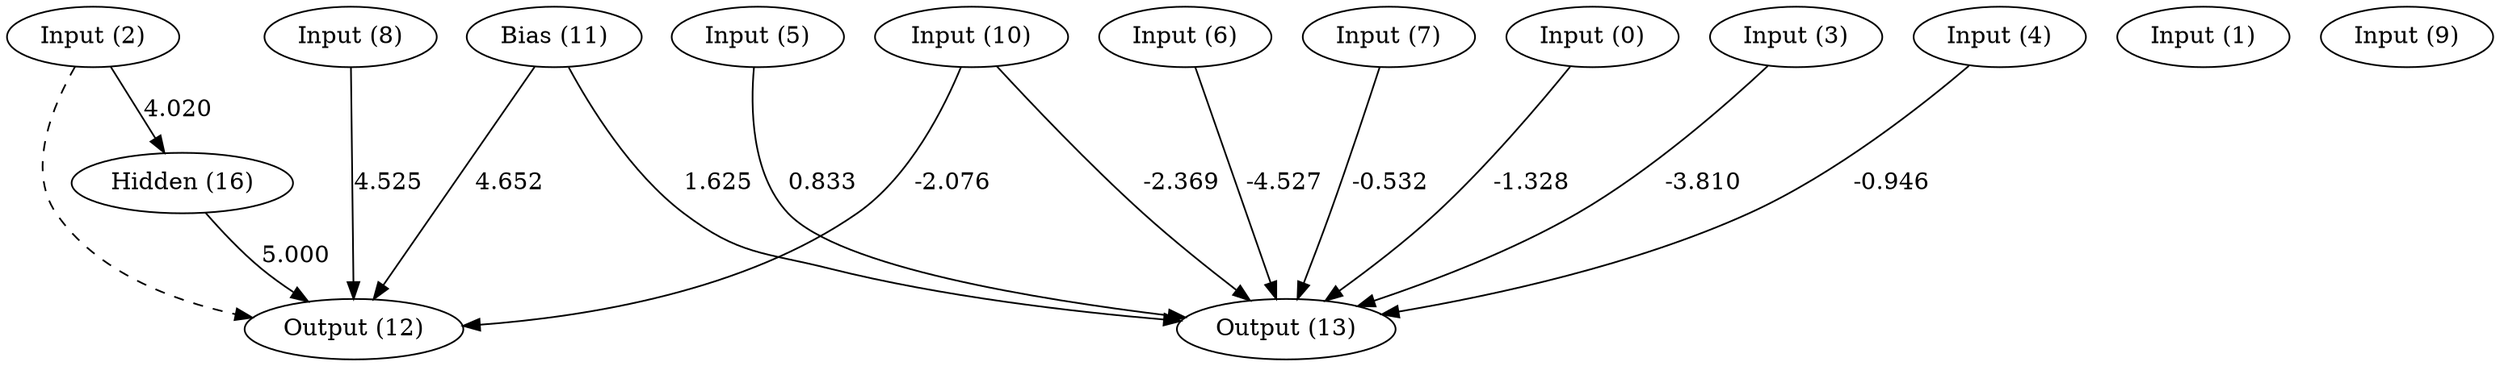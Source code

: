 digraph G {
  11 [ label="Bias (11)" ];
  0 [ label="Input (0)" ];
  1 [ label="Input (1)" ];
  2 [ label="Input (2)" ];
  3 [ label="Input (3)" ];
  4 [ label="Input (4)" ];
  5 [ label="Input (5)" ];
  6 [ label="Input (6)" ];
  7 [ label="Input (7)" ];
  8 [ label="Input (8)" ];
  9 [ label="Input (9)" ];
  10 [ label="Input (10)" ];
  12 [ label="Output (12)" ];
  13 [ label="Output (13)" ];
  16 [ label="Hidden (16)" ];
  { rank=same 11 0 1 2 3 4 5 6 7 8 9 10 }
  { rank=same 12 13 }
  11 -> 12 [ label="4.652" ];
  11 -> 13 [ label="1.625" ];
  0 -> 13 [ label="-1.328" ];
  2 -> 12 [ style="dashed" ];
  3 -> 13 [ label="-3.810" ];
  4 -> 13 [ label="-0.946" ];
  5 -> 13 [ label="0.833" ];
  6 -> 13 [ label="-4.527" ];
  7 -> 13 [ label="-0.532" ];
  8 -> 12 [ label="4.525" ];
  10 -> 12 [ label="-2.076" ];
  10 -> 13 [ label="-2.369" ];
  2 -> 16 [ label="4.020" ];
  16 -> 12 [ label="5.000" ];
}
